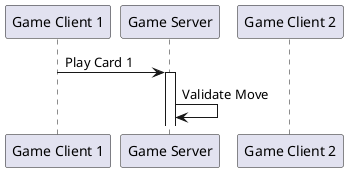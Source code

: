 @startuml

participant "Game Client 1" as Client1
participant "Game Server" as Server
participant "Game Client 2" as Client2

Client1 -> Server: Play Card 1
activate Server
Server -> Server: Validate Move

@enduml
